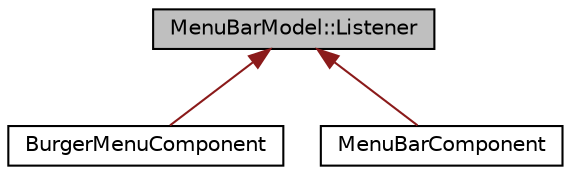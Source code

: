 digraph "MenuBarModel::Listener"
{
  bgcolor="transparent";
  edge [fontname="Helvetica",fontsize="10",labelfontname="Helvetica",labelfontsize="10"];
  node [fontname="Helvetica",fontsize="10",shape=record];
  Node0 [label="MenuBarModel::Listener",height=0.2,width=0.4,color="black", fillcolor="grey75", style="filled", fontcolor="black"];
  Node0 -> Node1 [dir="back",color="firebrick4",fontsize="10",style="solid",fontname="Helvetica"];
  Node1 [label="BurgerMenuComponent",height=0.2,width=0.4,color="black",URL="$classBurgerMenuComponent.html",tooltip="A component which lists all menu items and groups them into categories by their respective parent men..."];
  Node0 -> Node2 [dir="back",color="firebrick4",fontsize="10",style="solid",fontname="Helvetica"];
  Node2 [label="MenuBarComponent",height=0.2,width=0.4,color="black",URL="$classMenuBarComponent.html",tooltip="A menu bar component. "];
}
